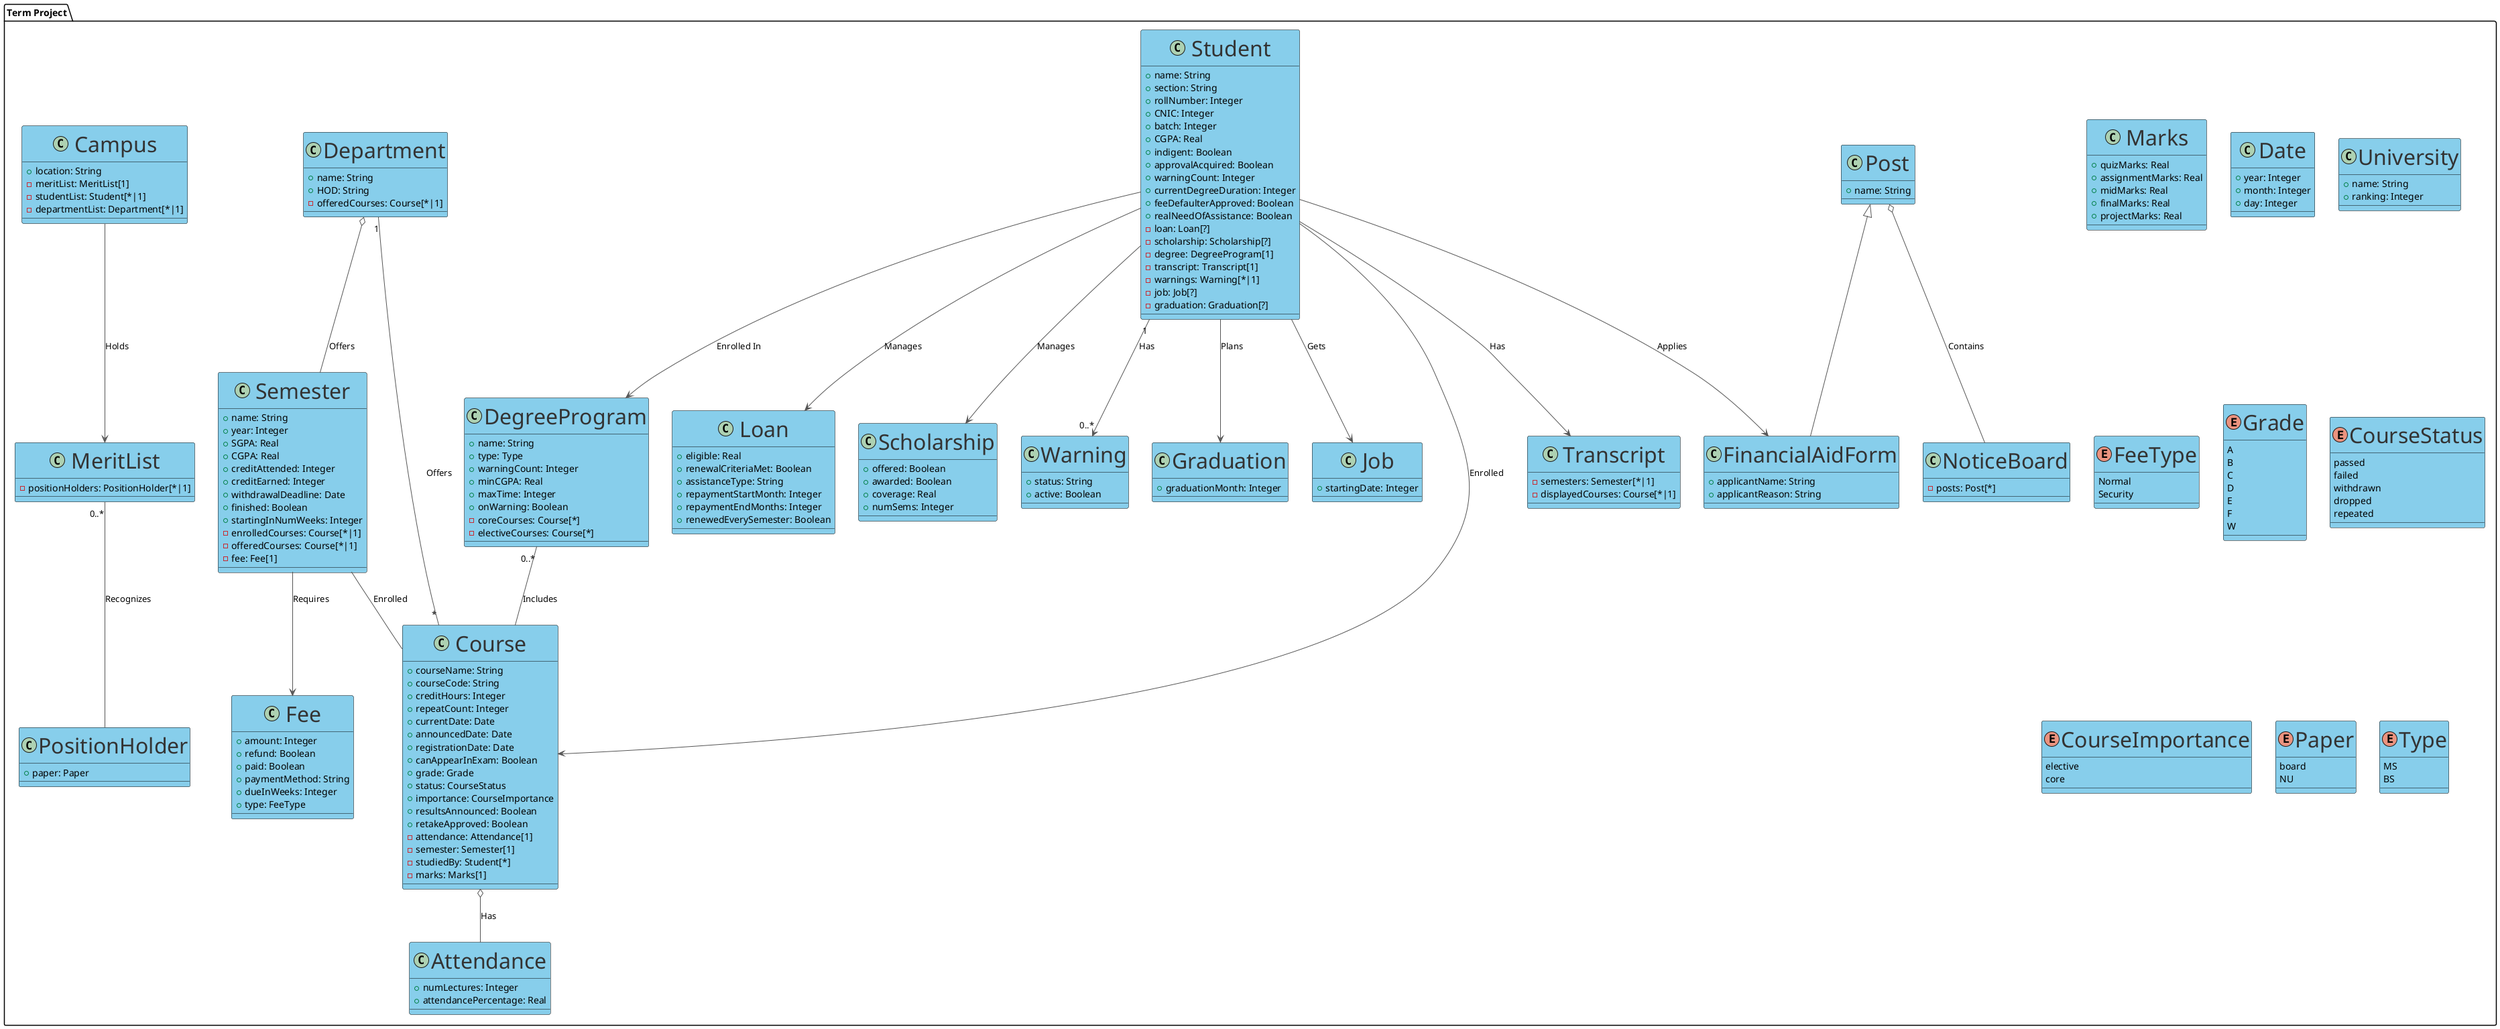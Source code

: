 @startuml

!define Color_Class #87CEEB
!define Color_Relationship #696969
!define Color_Enum #98FB98
!define Color_Text #333333
!define Color_Arrow #555555

skinparam class {
    BackgroundColor Color_Class
    BorderColor Black
    ArrowColor Color_Arrow
    FontColor Color_Text
    FontName Impact
    FontSize 32
}

skinparam enum {
    BackgroundColor Color_Enum
    BorderColor Black
    FontColor Color_Text
    FontName Impact
    FontSize 26
}

package "Term Project" {
    class Post {
        +name: String
    }

    class FinancialAidForm {
        +applicantName: String
        +applicantReason: String
    }

    class NoticeBoard {
        -posts: Post[*]
    }

    class Warning {
        +status: String
        +active: Boolean
    }

    class Graduation {
        +graduationMonth: Integer
    }

    class Job {
        +startingDate: Integer
    }

    class Student {
        +name: String
        +section: String
        +rollNumber: Integer
        +CNIC: Integer
        +batch: Integer
        +CGPA: Real
        +indigent: Boolean
        +approvalAcquired: Boolean
        +warningCount: Integer
        +currentDegreeDuration: Integer
        +feeDefaulterApproved: Boolean
        +realNeedOfAssistance: Boolean
        -loan: Loan[?]
        -scholarship: Scholarship[?]
        -degree: DegreeProgram[1]
        -transcript: Transcript[1]
        -warnings: Warning[*|1]
        -job: Job[?]
        -graduation: Graduation[?]
    }

    class DegreeProgram {
        +name: String
        +type: Type
        +warningCount: Integer
        +minCGPA: Real
        +maxTime: Integer
        +onWarning: Boolean
        -coreCourses: Course[*]
        -electiveCourses: Course[*]
    }

    class Transcript {
        -semesters: Semester[*|1]
        -displayedCourses: Course[*|1]
    }

    class Semester {
        +name: String
        +year: Integer
        +SGPA: Real
        +CGPA: Real
        +creditAttended: Integer
        +creditEarned: Integer
        +withdrawalDeadline: Date
        +finished: Boolean
        +startingInNumWeeks: Integer
        -enrolledCourses: Course[*|1]
        -offeredCourses: Course[*|1]
        -fee: Fee[1]
    }

    class Department {
        +name: String
        +HOD: String
        -offeredCourses: Course[*|1]
    }

    class Marks {
        +quizMarks: Real
        +assignmentMarks: Real
        +midMarks: Real
        +finalMarks: Real
        +projectMarks: Real
    }

    class Date {
        +year: Integer
        +month: Integer
        +day: Integer
    }

    class Course {
        +courseName: String
        +courseCode: String
        +creditHours: Integer
        +repeatCount: Integer
        +currentDate: Date
        +announcedDate: Date
        +registrationDate: Date
        +canAppearInExam: Boolean
        +grade: Grade
        +status: CourseStatus
        +importance: CourseImportance
        +resultsAnnounced: Boolean
        +retakeApproved: Boolean
        -attendance: Attendance[1]
        -semester: Semester[1]
        -studiedBy: Student[*]
        -marks: Marks[1]
    }

    class Attendance {
        +numLectures: Integer
        +attendancePercentage: Real
    }

    class University {
        +name: String
        +ranking: Integer
    }

    class Campus {
        +location: String
        -meritList: MeritList[1]
        -studentList: Student[*|1]
        -departmentList: Department[*|1]
    }

    class MeritList {
        -positionHolders: PositionHolder[*|1]
    }

    class PositionHolder {
        +paper: Paper
    }

    class Loan {
        +eligible: Real
        +renewalCriteriaMet: Boolean
        +assistanceType: String
        +repaymentStartMonth: Integer
        +repaymentEndMonths: Integer
        +renewedEverySemester: Boolean
    }

    class Scholarship {
        +offered: Boolean
        +awarded: Boolean
        +coverage: Real
        +numSems: Integer
    }

    class Fee {
        +amount: Integer
        +refund: Boolean
        +paid: Boolean
        +paymentMethod: String
        +dueInWeeks: Integer
        +type: FeeType
    }

    enum FeeType {
        Normal
        Security
    }

    enum Grade {
        A
        B
        C
        D
        E
        F
        W
    }

    enum CourseStatus {
        passed
        failed
        withdrawn
        dropped
        repeated
    }

    enum CourseImportance {
        elective
        core
    }

    enum Paper {
        board
        NU
    }

    enum Type {
        MS
        BS
    }

      Post <|-- FinancialAidForm
    Post o-- NoticeBoard : Contains
    Student --> FinancialAidForm : Applies
    Student --> Loan : Manages
    Student --> Scholarship : Manages
    Student --> Transcript : Has
    Student --> Job : Gets
    Student --> Graduation : Plans
    Student "1"-->"0..*" Warning : Has
    Student --> DegreeProgram : Enrolled In
    DegreeProgram "0..*" -- Course : Includes
    Department "1"--"*" Course : Offers
    Semester -- Course : Enrolled
    Semester --> Fee : Requires
    Department o-- Semester : Offers
    Student --> Course : Enrolled
    Course o-- Attendance : Has
    Campus --> MeritList : Holds
    MeritList "0..*" -- PositionHolder : Recognizes

}

@enduml
